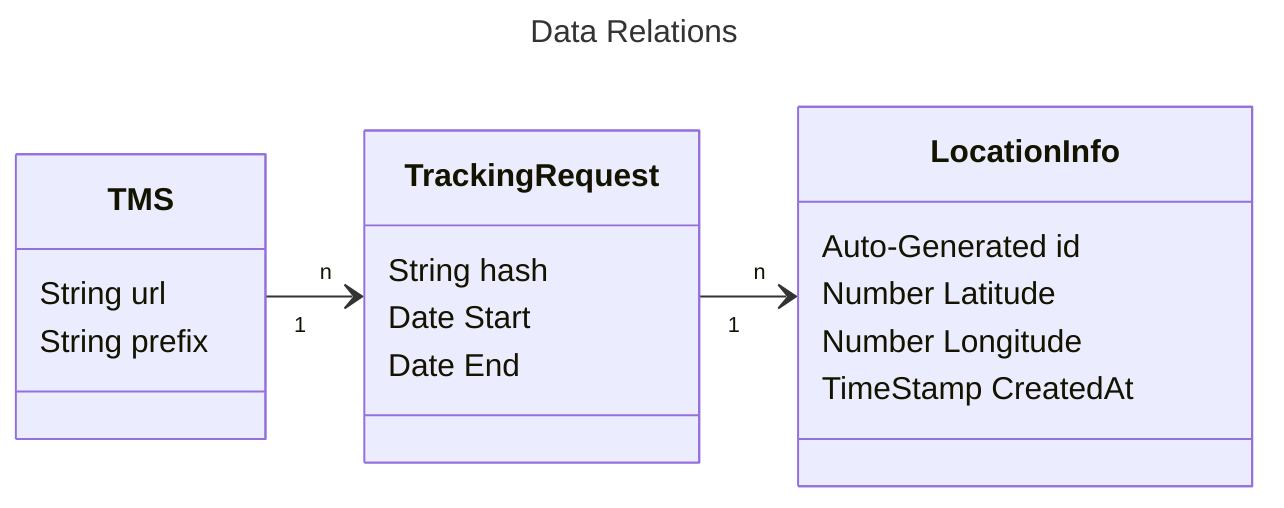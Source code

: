 ---
title: Data Relations
---
classDiagram
    direction LR
    class TMS {
        String url
        String prefix
    }

    class TrackingRequest {
        String hash
        Date Start
        Date End
    }

    class LocationInfo {
        Auto-Generated id
        Number Latitude
        Number Longitude
        TimeStamp CreatedAt
    }


TrackingRequest "1" --> "n" LocationInfo
TMS "1" --> "n" TrackingRequest